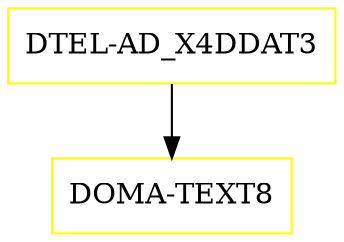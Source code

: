 digraph G {
  "DTEL-AD_X4DDAT3" [shape=box,color=yellow];
  "DOMA-TEXT8" [shape=box,color=yellow,URL="./DOMA_TEXT8.html"];
  "DTEL-AD_X4DDAT3" -> "DOMA-TEXT8";
}
